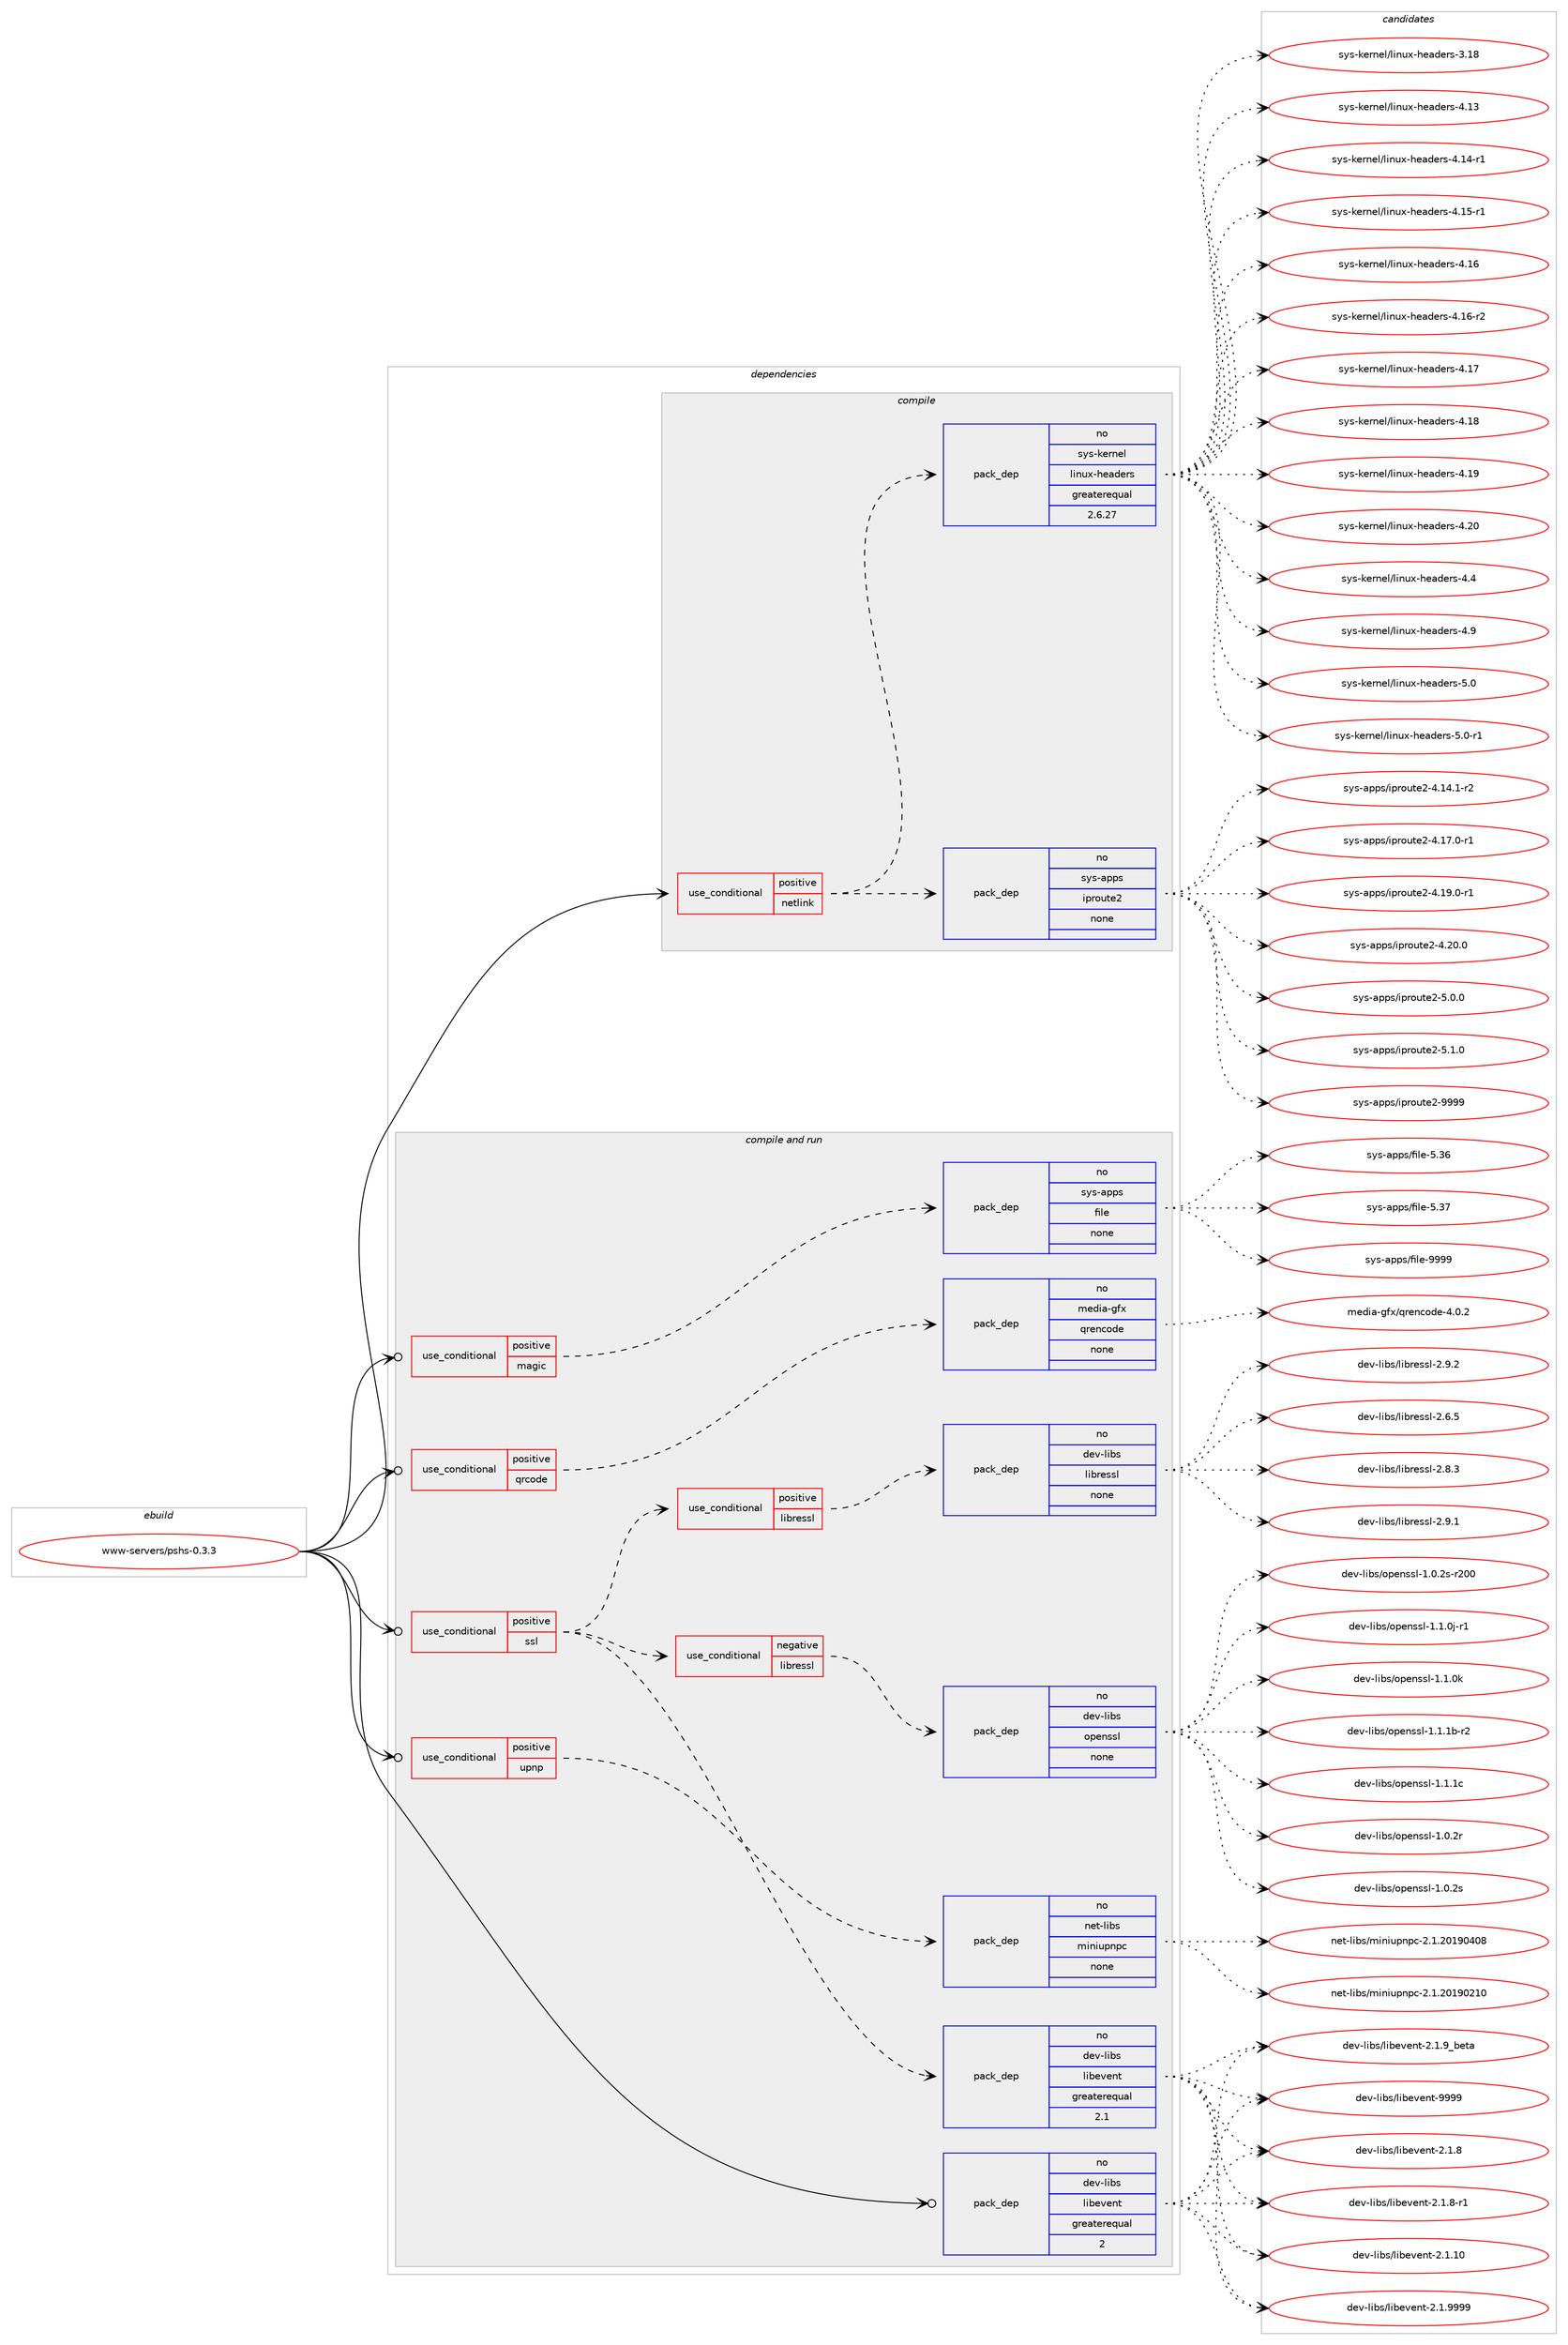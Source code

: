 digraph prolog {

# *************
# Graph options
# *************

newrank=true;
concentrate=true;
compound=true;
graph [rankdir=LR,fontname=Helvetica,fontsize=10,ranksep=1.5];#, ranksep=2.5, nodesep=0.2];
edge  [arrowhead=vee];
node  [fontname=Helvetica,fontsize=10];

# **********
# The ebuild
# **********

subgraph cluster_leftcol {
color=gray;
rank=same;
label=<<i>ebuild</i>>;
id [label="www-servers/pshs-0.3.3", color=red, width=4, href="../www-servers/pshs-0.3.3.svg"];
}

# ****************
# The dependencies
# ****************

subgraph cluster_midcol {
color=gray;
label=<<i>dependencies</i>>;
subgraph cluster_compile {
fillcolor="#eeeeee";
style=filled;
label=<<i>compile</i>>;
subgraph cond137 {
dependency1117 [label=<<TABLE BORDER="0" CELLBORDER="1" CELLSPACING="0" CELLPADDING="4"><TR><TD ROWSPAN="3" CELLPADDING="10">use_conditional</TD></TR><TR><TD>positive</TD></TR><TR><TD>netlink</TD></TR></TABLE>>, shape=none, color=red];
subgraph pack971 {
dependency1118 [label=<<TABLE BORDER="0" CELLBORDER="1" CELLSPACING="0" CELLPADDING="4" WIDTH="220"><TR><TD ROWSPAN="6" CELLPADDING="30">pack_dep</TD></TR><TR><TD WIDTH="110">no</TD></TR><TR><TD>sys-apps</TD></TR><TR><TD>iproute2</TD></TR><TR><TD>none</TD></TR><TR><TD></TD></TR></TABLE>>, shape=none, color=blue];
}
dependency1117:e -> dependency1118:w [weight=20,style="dashed",arrowhead="vee"];
subgraph pack972 {
dependency1119 [label=<<TABLE BORDER="0" CELLBORDER="1" CELLSPACING="0" CELLPADDING="4" WIDTH="220"><TR><TD ROWSPAN="6" CELLPADDING="30">pack_dep</TD></TR><TR><TD WIDTH="110">no</TD></TR><TR><TD>sys-kernel</TD></TR><TR><TD>linux-headers</TD></TR><TR><TD>greaterequal</TD></TR><TR><TD>2.6.27</TD></TR></TABLE>>, shape=none, color=blue];
}
dependency1117:e -> dependency1119:w [weight=20,style="dashed",arrowhead="vee"];
}
id:e -> dependency1117:w [weight=20,style="solid",arrowhead="vee"];
}
subgraph cluster_compileandrun {
fillcolor="#eeeeee";
style=filled;
label=<<i>compile and run</i>>;
subgraph cond138 {
dependency1120 [label=<<TABLE BORDER="0" CELLBORDER="1" CELLSPACING="0" CELLPADDING="4"><TR><TD ROWSPAN="3" CELLPADDING="10">use_conditional</TD></TR><TR><TD>positive</TD></TR><TR><TD>magic</TD></TR></TABLE>>, shape=none, color=red];
subgraph pack973 {
dependency1121 [label=<<TABLE BORDER="0" CELLBORDER="1" CELLSPACING="0" CELLPADDING="4" WIDTH="220"><TR><TD ROWSPAN="6" CELLPADDING="30">pack_dep</TD></TR><TR><TD WIDTH="110">no</TD></TR><TR><TD>sys-apps</TD></TR><TR><TD>file</TD></TR><TR><TD>none</TD></TR><TR><TD></TD></TR></TABLE>>, shape=none, color=blue];
}
dependency1120:e -> dependency1121:w [weight=20,style="dashed",arrowhead="vee"];
}
id:e -> dependency1120:w [weight=20,style="solid",arrowhead="odotvee"];
subgraph cond139 {
dependency1122 [label=<<TABLE BORDER="0" CELLBORDER="1" CELLSPACING="0" CELLPADDING="4"><TR><TD ROWSPAN="3" CELLPADDING="10">use_conditional</TD></TR><TR><TD>positive</TD></TR><TR><TD>qrcode</TD></TR></TABLE>>, shape=none, color=red];
subgraph pack974 {
dependency1123 [label=<<TABLE BORDER="0" CELLBORDER="1" CELLSPACING="0" CELLPADDING="4" WIDTH="220"><TR><TD ROWSPAN="6" CELLPADDING="30">pack_dep</TD></TR><TR><TD WIDTH="110">no</TD></TR><TR><TD>media-gfx</TD></TR><TR><TD>qrencode</TD></TR><TR><TD>none</TD></TR><TR><TD></TD></TR></TABLE>>, shape=none, color=blue];
}
dependency1122:e -> dependency1123:w [weight=20,style="dashed",arrowhead="vee"];
}
id:e -> dependency1122:w [weight=20,style="solid",arrowhead="odotvee"];
subgraph cond140 {
dependency1124 [label=<<TABLE BORDER="0" CELLBORDER="1" CELLSPACING="0" CELLPADDING="4"><TR><TD ROWSPAN="3" CELLPADDING="10">use_conditional</TD></TR><TR><TD>positive</TD></TR><TR><TD>ssl</TD></TR></TABLE>>, shape=none, color=red];
subgraph pack975 {
dependency1125 [label=<<TABLE BORDER="0" CELLBORDER="1" CELLSPACING="0" CELLPADDING="4" WIDTH="220"><TR><TD ROWSPAN="6" CELLPADDING="30">pack_dep</TD></TR><TR><TD WIDTH="110">no</TD></TR><TR><TD>dev-libs</TD></TR><TR><TD>libevent</TD></TR><TR><TD>greaterequal</TD></TR><TR><TD>2.1</TD></TR></TABLE>>, shape=none, color=blue];
}
dependency1124:e -> dependency1125:w [weight=20,style="dashed",arrowhead="vee"];
subgraph cond141 {
dependency1126 [label=<<TABLE BORDER="0" CELLBORDER="1" CELLSPACING="0" CELLPADDING="4"><TR><TD ROWSPAN="3" CELLPADDING="10">use_conditional</TD></TR><TR><TD>negative</TD></TR><TR><TD>libressl</TD></TR></TABLE>>, shape=none, color=red];
subgraph pack976 {
dependency1127 [label=<<TABLE BORDER="0" CELLBORDER="1" CELLSPACING="0" CELLPADDING="4" WIDTH="220"><TR><TD ROWSPAN="6" CELLPADDING="30">pack_dep</TD></TR><TR><TD WIDTH="110">no</TD></TR><TR><TD>dev-libs</TD></TR><TR><TD>openssl</TD></TR><TR><TD>none</TD></TR><TR><TD></TD></TR></TABLE>>, shape=none, color=blue];
}
dependency1126:e -> dependency1127:w [weight=20,style="dashed",arrowhead="vee"];
}
dependency1124:e -> dependency1126:w [weight=20,style="dashed",arrowhead="vee"];
subgraph cond142 {
dependency1128 [label=<<TABLE BORDER="0" CELLBORDER="1" CELLSPACING="0" CELLPADDING="4"><TR><TD ROWSPAN="3" CELLPADDING="10">use_conditional</TD></TR><TR><TD>positive</TD></TR><TR><TD>libressl</TD></TR></TABLE>>, shape=none, color=red];
subgraph pack977 {
dependency1129 [label=<<TABLE BORDER="0" CELLBORDER="1" CELLSPACING="0" CELLPADDING="4" WIDTH="220"><TR><TD ROWSPAN="6" CELLPADDING="30">pack_dep</TD></TR><TR><TD WIDTH="110">no</TD></TR><TR><TD>dev-libs</TD></TR><TR><TD>libressl</TD></TR><TR><TD>none</TD></TR><TR><TD></TD></TR></TABLE>>, shape=none, color=blue];
}
dependency1128:e -> dependency1129:w [weight=20,style="dashed",arrowhead="vee"];
}
dependency1124:e -> dependency1128:w [weight=20,style="dashed",arrowhead="vee"];
}
id:e -> dependency1124:w [weight=20,style="solid",arrowhead="odotvee"];
subgraph cond143 {
dependency1130 [label=<<TABLE BORDER="0" CELLBORDER="1" CELLSPACING="0" CELLPADDING="4"><TR><TD ROWSPAN="3" CELLPADDING="10">use_conditional</TD></TR><TR><TD>positive</TD></TR><TR><TD>upnp</TD></TR></TABLE>>, shape=none, color=red];
subgraph pack978 {
dependency1131 [label=<<TABLE BORDER="0" CELLBORDER="1" CELLSPACING="0" CELLPADDING="4" WIDTH="220"><TR><TD ROWSPAN="6" CELLPADDING="30">pack_dep</TD></TR><TR><TD WIDTH="110">no</TD></TR><TR><TD>net-libs</TD></TR><TR><TD>miniupnpc</TD></TR><TR><TD>none</TD></TR><TR><TD></TD></TR></TABLE>>, shape=none, color=blue];
}
dependency1130:e -> dependency1131:w [weight=20,style="dashed",arrowhead="vee"];
}
id:e -> dependency1130:w [weight=20,style="solid",arrowhead="odotvee"];
subgraph pack979 {
dependency1132 [label=<<TABLE BORDER="0" CELLBORDER="1" CELLSPACING="0" CELLPADDING="4" WIDTH="220"><TR><TD ROWSPAN="6" CELLPADDING="30">pack_dep</TD></TR><TR><TD WIDTH="110">no</TD></TR><TR><TD>dev-libs</TD></TR><TR><TD>libevent</TD></TR><TR><TD>greaterequal</TD></TR><TR><TD>2</TD></TR></TABLE>>, shape=none, color=blue];
}
id:e -> dependency1132:w [weight=20,style="solid",arrowhead="odotvee"];
}
subgraph cluster_run {
fillcolor="#eeeeee";
style=filled;
label=<<i>run</i>>;
}
}

# **************
# The candidates
# **************

subgraph cluster_choices {
rank=same;
color=gray;
label=<<i>candidates</i>>;

subgraph choice971 {
color=black;
nodesep=1;
choice11512111545971121121154710511211411111711610150455246495246494511450 [label="sys-apps/iproute2-4.14.1-r2", color=red, width=4,href="../sys-apps/iproute2-4.14.1-r2.svg"];
choice11512111545971121121154710511211411111711610150455246495546484511449 [label="sys-apps/iproute2-4.17.0-r1", color=red, width=4,href="../sys-apps/iproute2-4.17.0-r1.svg"];
choice11512111545971121121154710511211411111711610150455246495746484511449 [label="sys-apps/iproute2-4.19.0-r1", color=red, width=4,href="../sys-apps/iproute2-4.19.0-r1.svg"];
choice1151211154597112112115471051121141111171161015045524650484648 [label="sys-apps/iproute2-4.20.0", color=red, width=4,href="../sys-apps/iproute2-4.20.0.svg"];
choice11512111545971121121154710511211411111711610150455346484648 [label="sys-apps/iproute2-5.0.0", color=red, width=4,href="../sys-apps/iproute2-5.0.0.svg"];
choice11512111545971121121154710511211411111711610150455346494648 [label="sys-apps/iproute2-5.1.0", color=red, width=4,href="../sys-apps/iproute2-5.1.0.svg"];
choice115121115459711211211547105112114111117116101504557575757 [label="sys-apps/iproute2-9999", color=red, width=4,href="../sys-apps/iproute2-9999.svg"];
dependency1118:e -> choice11512111545971121121154710511211411111711610150455246495246494511450:w [style=dotted,weight="100"];
dependency1118:e -> choice11512111545971121121154710511211411111711610150455246495546484511449:w [style=dotted,weight="100"];
dependency1118:e -> choice11512111545971121121154710511211411111711610150455246495746484511449:w [style=dotted,weight="100"];
dependency1118:e -> choice1151211154597112112115471051121141111171161015045524650484648:w [style=dotted,weight="100"];
dependency1118:e -> choice11512111545971121121154710511211411111711610150455346484648:w [style=dotted,weight="100"];
dependency1118:e -> choice11512111545971121121154710511211411111711610150455346494648:w [style=dotted,weight="100"];
dependency1118:e -> choice115121115459711211211547105112114111117116101504557575757:w [style=dotted,weight="100"];
}
subgraph choice972 {
color=black;
nodesep=1;
choice115121115451071011141101011084710810511011712045104101971001011141154551464956 [label="sys-kernel/linux-headers-3.18", color=red, width=4,href="../sys-kernel/linux-headers-3.18.svg"];
choice115121115451071011141101011084710810511011712045104101971001011141154552464951 [label="sys-kernel/linux-headers-4.13", color=red, width=4,href="../sys-kernel/linux-headers-4.13.svg"];
choice1151211154510710111411010110847108105110117120451041019710010111411545524649524511449 [label="sys-kernel/linux-headers-4.14-r1", color=red, width=4,href="../sys-kernel/linux-headers-4.14-r1.svg"];
choice1151211154510710111411010110847108105110117120451041019710010111411545524649534511449 [label="sys-kernel/linux-headers-4.15-r1", color=red, width=4,href="../sys-kernel/linux-headers-4.15-r1.svg"];
choice115121115451071011141101011084710810511011712045104101971001011141154552464954 [label="sys-kernel/linux-headers-4.16", color=red, width=4,href="../sys-kernel/linux-headers-4.16.svg"];
choice1151211154510710111411010110847108105110117120451041019710010111411545524649544511450 [label="sys-kernel/linux-headers-4.16-r2", color=red, width=4,href="../sys-kernel/linux-headers-4.16-r2.svg"];
choice115121115451071011141101011084710810511011712045104101971001011141154552464955 [label="sys-kernel/linux-headers-4.17", color=red, width=4,href="../sys-kernel/linux-headers-4.17.svg"];
choice115121115451071011141101011084710810511011712045104101971001011141154552464956 [label="sys-kernel/linux-headers-4.18", color=red, width=4,href="../sys-kernel/linux-headers-4.18.svg"];
choice115121115451071011141101011084710810511011712045104101971001011141154552464957 [label="sys-kernel/linux-headers-4.19", color=red, width=4,href="../sys-kernel/linux-headers-4.19.svg"];
choice115121115451071011141101011084710810511011712045104101971001011141154552465048 [label="sys-kernel/linux-headers-4.20", color=red, width=4,href="../sys-kernel/linux-headers-4.20.svg"];
choice1151211154510710111411010110847108105110117120451041019710010111411545524652 [label="sys-kernel/linux-headers-4.4", color=red, width=4,href="../sys-kernel/linux-headers-4.4.svg"];
choice1151211154510710111411010110847108105110117120451041019710010111411545524657 [label="sys-kernel/linux-headers-4.9", color=red, width=4,href="../sys-kernel/linux-headers-4.9.svg"];
choice1151211154510710111411010110847108105110117120451041019710010111411545534648 [label="sys-kernel/linux-headers-5.0", color=red, width=4,href="../sys-kernel/linux-headers-5.0.svg"];
choice11512111545107101114110101108471081051101171204510410197100101114115455346484511449 [label="sys-kernel/linux-headers-5.0-r1", color=red, width=4,href="../sys-kernel/linux-headers-5.0-r1.svg"];
dependency1119:e -> choice115121115451071011141101011084710810511011712045104101971001011141154551464956:w [style=dotted,weight="100"];
dependency1119:e -> choice115121115451071011141101011084710810511011712045104101971001011141154552464951:w [style=dotted,weight="100"];
dependency1119:e -> choice1151211154510710111411010110847108105110117120451041019710010111411545524649524511449:w [style=dotted,weight="100"];
dependency1119:e -> choice1151211154510710111411010110847108105110117120451041019710010111411545524649534511449:w [style=dotted,weight="100"];
dependency1119:e -> choice115121115451071011141101011084710810511011712045104101971001011141154552464954:w [style=dotted,weight="100"];
dependency1119:e -> choice1151211154510710111411010110847108105110117120451041019710010111411545524649544511450:w [style=dotted,weight="100"];
dependency1119:e -> choice115121115451071011141101011084710810511011712045104101971001011141154552464955:w [style=dotted,weight="100"];
dependency1119:e -> choice115121115451071011141101011084710810511011712045104101971001011141154552464956:w [style=dotted,weight="100"];
dependency1119:e -> choice115121115451071011141101011084710810511011712045104101971001011141154552464957:w [style=dotted,weight="100"];
dependency1119:e -> choice115121115451071011141101011084710810511011712045104101971001011141154552465048:w [style=dotted,weight="100"];
dependency1119:e -> choice1151211154510710111411010110847108105110117120451041019710010111411545524652:w [style=dotted,weight="100"];
dependency1119:e -> choice1151211154510710111411010110847108105110117120451041019710010111411545524657:w [style=dotted,weight="100"];
dependency1119:e -> choice1151211154510710111411010110847108105110117120451041019710010111411545534648:w [style=dotted,weight="100"];
dependency1119:e -> choice11512111545107101114110101108471081051101171204510410197100101114115455346484511449:w [style=dotted,weight="100"];
}
subgraph choice973 {
color=black;
nodesep=1;
choice1151211154597112112115471021051081014553465154 [label="sys-apps/file-5.36", color=red, width=4,href="../sys-apps/file-5.36.svg"];
choice1151211154597112112115471021051081014553465155 [label="sys-apps/file-5.37", color=red, width=4,href="../sys-apps/file-5.37.svg"];
choice1151211154597112112115471021051081014557575757 [label="sys-apps/file-9999", color=red, width=4,href="../sys-apps/file-9999.svg"];
dependency1121:e -> choice1151211154597112112115471021051081014553465154:w [style=dotted,weight="100"];
dependency1121:e -> choice1151211154597112112115471021051081014553465155:w [style=dotted,weight="100"];
dependency1121:e -> choice1151211154597112112115471021051081014557575757:w [style=dotted,weight="100"];
}
subgraph choice974 {
color=black;
nodesep=1;
choice10910110010597451031021204711311410111099111100101455246484650 [label="media-gfx/qrencode-4.0.2", color=red, width=4,href="../media-gfx/qrencode-4.0.2.svg"];
dependency1123:e -> choice10910110010597451031021204711311410111099111100101455246484650:w [style=dotted,weight="100"];
}
subgraph choice975 {
color=black;
nodesep=1;
choice1001011184510810598115471081059810111810111011645504649464948 [label="dev-libs/libevent-2.1.10", color=red, width=4,href="../dev-libs/libevent-2.1.10.svg"];
choice10010111845108105981154710810598101118101110116455046494656 [label="dev-libs/libevent-2.1.8", color=red, width=4,href="../dev-libs/libevent-2.1.8.svg"];
choice100101118451081059811547108105981011181011101164550464946564511449 [label="dev-libs/libevent-2.1.8-r1", color=red, width=4,href="../dev-libs/libevent-2.1.8-r1.svg"];
choice10010111845108105981154710810598101118101110116455046494657575757 [label="dev-libs/libevent-2.1.9999", color=red, width=4,href="../dev-libs/libevent-2.1.9999.svg"];
choice10010111845108105981154710810598101118101110116455046494657959810111697 [label="dev-libs/libevent-2.1.9_beta", color=red, width=4,href="../dev-libs/libevent-2.1.9_beta.svg"];
choice100101118451081059811547108105981011181011101164557575757 [label="dev-libs/libevent-9999", color=red, width=4,href="../dev-libs/libevent-9999.svg"];
dependency1125:e -> choice1001011184510810598115471081059810111810111011645504649464948:w [style=dotted,weight="100"];
dependency1125:e -> choice10010111845108105981154710810598101118101110116455046494656:w [style=dotted,weight="100"];
dependency1125:e -> choice100101118451081059811547108105981011181011101164550464946564511449:w [style=dotted,weight="100"];
dependency1125:e -> choice10010111845108105981154710810598101118101110116455046494657575757:w [style=dotted,weight="100"];
dependency1125:e -> choice10010111845108105981154710810598101118101110116455046494657959810111697:w [style=dotted,weight="100"];
dependency1125:e -> choice100101118451081059811547108105981011181011101164557575757:w [style=dotted,weight="100"];
}
subgraph choice976 {
color=black;
nodesep=1;
choice100101118451081059811547111112101110115115108454946484650114 [label="dev-libs/openssl-1.0.2r", color=red, width=4,href="../dev-libs/openssl-1.0.2r.svg"];
choice100101118451081059811547111112101110115115108454946484650115 [label="dev-libs/openssl-1.0.2s", color=red, width=4,href="../dev-libs/openssl-1.0.2s.svg"];
choice10010111845108105981154711111210111011511510845494648465011545114504848 [label="dev-libs/openssl-1.0.2s-r200", color=red, width=4,href="../dev-libs/openssl-1.0.2s-r200.svg"];
choice1001011184510810598115471111121011101151151084549464946481064511449 [label="dev-libs/openssl-1.1.0j-r1", color=red, width=4,href="../dev-libs/openssl-1.1.0j-r1.svg"];
choice100101118451081059811547111112101110115115108454946494648107 [label="dev-libs/openssl-1.1.0k", color=red, width=4,href="../dev-libs/openssl-1.1.0k.svg"];
choice100101118451081059811547111112101110115115108454946494649984511450 [label="dev-libs/openssl-1.1.1b-r2", color=red, width=4,href="../dev-libs/openssl-1.1.1b-r2.svg"];
choice10010111845108105981154711111210111011511510845494649464999 [label="dev-libs/openssl-1.1.1c", color=red, width=4,href="../dev-libs/openssl-1.1.1c.svg"];
dependency1127:e -> choice100101118451081059811547111112101110115115108454946484650114:w [style=dotted,weight="100"];
dependency1127:e -> choice100101118451081059811547111112101110115115108454946484650115:w [style=dotted,weight="100"];
dependency1127:e -> choice10010111845108105981154711111210111011511510845494648465011545114504848:w [style=dotted,weight="100"];
dependency1127:e -> choice1001011184510810598115471111121011101151151084549464946481064511449:w [style=dotted,weight="100"];
dependency1127:e -> choice100101118451081059811547111112101110115115108454946494648107:w [style=dotted,weight="100"];
dependency1127:e -> choice100101118451081059811547111112101110115115108454946494649984511450:w [style=dotted,weight="100"];
dependency1127:e -> choice10010111845108105981154711111210111011511510845494649464999:w [style=dotted,weight="100"];
}
subgraph choice977 {
color=black;
nodesep=1;
choice10010111845108105981154710810598114101115115108455046544653 [label="dev-libs/libressl-2.6.5", color=red, width=4,href="../dev-libs/libressl-2.6.5.svg"];
choice10010111845108105981154710810598114101115115108455046564651 [label="dev-libs/libressl-2.8.3", color=red, width=4,href="../dev-libs/libressl-2.8.3.svg"];
choice10010111845108105981154710810598114101115115108455046574649 [label="dev-libs/libressl-2.9.1", color=red, width=4,href="../dev-libs/libressl-2.9.1.svg"];
choice10010111845108105981154710810598114101115115108455046574650 [label="dev-libs/libressl-2.9.2", color=red, width=4,href="../dev-libs/libressl-2.9.2.svg"];
dependency1129:e -> choice10010111845108105981154710810598114101115115108455046544653:w [style=dotted,weight="100"];
dependency1129:e -> choice10010111845108105981154710810598114101115115108455046564651:w [style=dotted,weight="100"];
dependency1129:e -> choice10010111845108105981154710810598114101115115108455046574649:w [style=dotted,weight="100"];
dependency1129:e -> choice10010111845108105981154710810598114101115115108455046574650:w [style=dotted,weight="100"];
}
subgraph choice978 {
color=black;
nodesep=1;
choice1101011164510810598115471091051101051171121101129945504649465048495748504948 [label="net-libs/miniupnpc-2.1.20190210", color=red, width=4,href="../net-libs/miniupnpc-2.1.20190210.svg"];
choice1101011164510810598115471091051101051171121101129945504649465048495748524856 [label="net-libs/miniupnpc-2.1.20190408", color=red, width=4,href="../net-libs/miniupnpc-2.1.20190408.svg"];
dependency1131:e -> choice1101011164510810598115471091051101051171121101129945504649465048495748504948:w [style=dotted,weight="100"];
dependency1131:e -> choice1101011164510810598115471091051101051171121101129945504649465048495748524856:w [style=dotted,weight="100"];
}
subgraph choice979 {
color=black;
nodesep=1;
choice1001011184510810598115471081059810111810111011645504649464948 [label="dev-libs/libevent-2.1.10", color=red, width=4,href="../dev-libs/libevent-2.1.10.svg"];
choice10010111845108105981154710810598101118101110116455046494656 [label="dev-libs/libevent-2.1.8", color=red, width=4,href="../dev-libs/libevent-2.1.8.svg"];
choice100101118451081059811547108105981011181011101164550464946564511449 [label="dev-libs/libevent-2.1.8-r1", color=red, width=4,href="../dev-libs/libevent-2.1.8-r1.svg"];
choice10010111845108105981154710810598101118101110116455046494657575757 [label="dev-libs/libevent-2.1.9999", color=red, width=4,href="../dev-libs/libevent-2.1.9999.svg"];
choice10010111845108105981154710810598101118101110116455046494657959810111697 [label="dev-libs/libevent-2.1.9_beta", color=red, width=4,href="../dev-libs/libevent-2.1.9_beta.svg"];
choice100101118451081059811547108105981011181011101164557575757 [label="dev-libs/libevent-9999", color=red, width=4,href="../dev-libs/libevent-9999.svg"];
dependency1132:e -> choice1001011184510810598115471081059810111810111011645504649464948:w [style=dotted,weight="100"];
dependency1132:e -> choice10010111845108105981154710810598101118101110116455046494656:w [style=dotted,weight="100"];
dependency1132:e -> choice100101118451081059811547108105981011181011101164550464946564511449:w [style=dotted,weight="100"];
dependency1132:e -> choice10010111845108105981154710810598101118101110116455046494657575757:w [style=dotted,weight="100"];
dependency1132:e -> choice10010111845108105981154710810598101118101110116455046494657959810111697:w [style=dotted,weight="100"];
dependency1132:e -> choice100101118451081059811547108105981011181011101164557575757:w [style=dotted,weight="100"];
}
}

}
